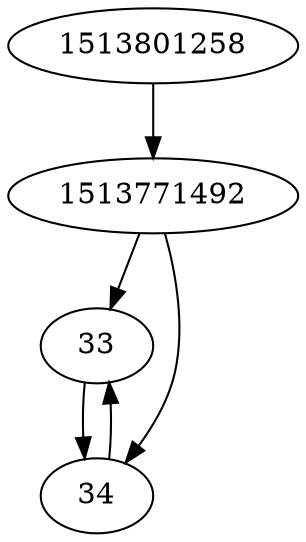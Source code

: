 strict digraph  {
33;
1513801258;
34;
1513771492;
33 -> 34;
1513801258 -> 1513771492;
34 -> 33;
1513771492 -> 33;
1513771492 -> 34;
}
